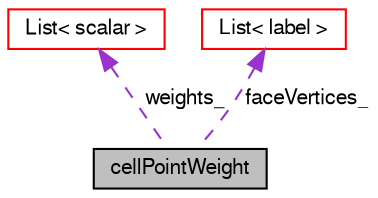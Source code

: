 digraph "cellPointWeight"
{
  bgcolor="transparent";
  edge [fontname="FreeSans",fontsize="10",labelfontname="FreeSans",labelfontsize="10"];
  node [fontname="FreeSans",fontsize="10",shape=record];
  Node2 [label="cellPointWeight",height=0.2,width=0.4,color="black", fillcolor="grey75", style="filled", fontcolor="black"];
  Node3 -> Node2 [dir="back",color="darkorchid3",fontsize="10",style="dashed",label=" weights_" ,fontname="FreeSans"];
  Node3 [label="List\< scalar \>",height=0.2,width=0.4,color="red",URL="$a25694.html"];
  Node7 -> Node2 [dir="back",color="darkorchid3",fontsize="10",style="dashed",label=" faceVertices_" ,fontname="FreeSans"];
  Node7 [label="List\< label \>",height=0.2,width=0.4,color="red",URL="$a25694.html"];
}
